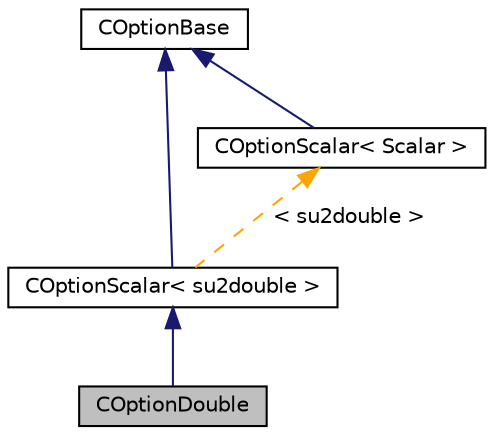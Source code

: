 digraph "COptionDouble"
{
 // LATEX_PDF_SIZE
  edge [fontname="Helvetica",fontsize="10",labelfontname="Helvetica",labelfontsize="10"];
  node [fontname="Helvetica",fontsize="10",shape=record];
  Node1 [label="COptionDouble",height=0.2,width=0.4,color="black", fillcolor="grey75", style="filled", fontcolor="black",tooltip=" "];
  Node2 -> Node1 [dir="back",color="midnightblue",fontsize="10",style="solid",fontname="Helvetica"];
  Node2 [label="COptionScalar\< su2double \>",height=0.2,width=0.4,color="black", fillcolor="white", style="filled",URL="$classCOptionScalar.html",tooltip=" "];
  Node3 -> Node2 [dir="back",color="midnightblue",fontsize="10",style="solid",fontname="Helvetica"];
  Node3 [label="COptionBase",height=0.2,width=0.4,color="black", fillcolor="white", style="filled",URL="$classCOptionBase.html",tooltip=" "];
  Node4 -> Node2 [dir="back",color="orange",fontsize="10",style="dashed",label=" \< su2double \>" ,fontname="Helvetica"];
  Node4 [label="COptionScalar\< Scalar \>",height=0.2,width=0.4,color="black", fillcolor="white", style="filled",URL="$classCOptionScalar.html",tooltip=" "];
  Node3 -> Node4 [dir="back",color="midnightblue",fontsize="10",style="solid",fontname="Helvetica"];
}
